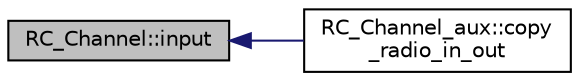 digraph "RC_Channel::input"
{
 // INTERACTIVE_SVG=YES
  edge [fontname="Helvetica",fontsize="10",labelfontname="Helvetica",labelfontsize="10"];
  node [fontname="Helvetica",fontsize="10",shape=record];
  rankdir="LR";
  Node1 [label="RC_Channel::input",height=0.2,width=0.4,color="black", fillcolor="grey75", style="filled" fontcolor="black"];
  Node1 -> Node2 [dir="back",color="midnightblue",fontsize="10",style="solid",fontname="Helvetica"];
  Node2 [label="RC_Channel_aux::copy\l_radio_in_out",height=0.2,width=0.4,color="black", fillcolor="white", style="filled",URL="$classRC__Channel__aux.html#ac83fb0c13a25e6f077d47b7feb77c7df"];
}
